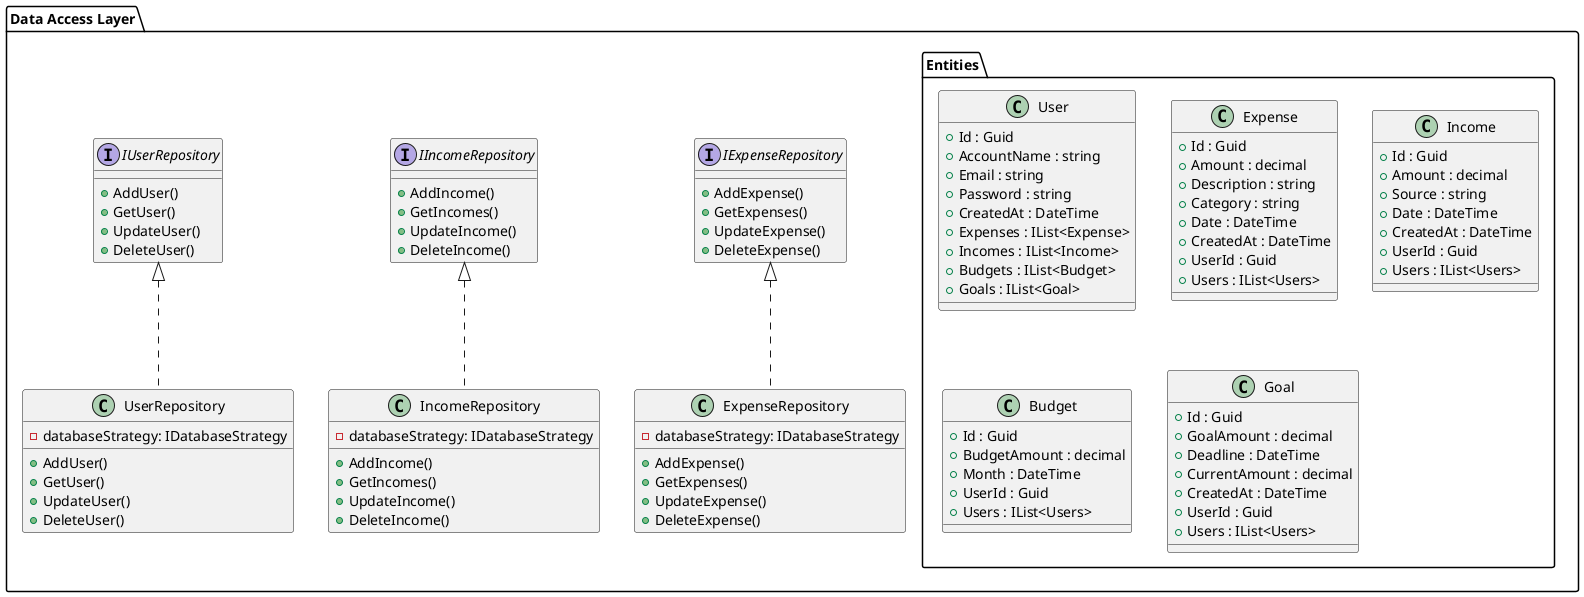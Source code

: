 @startuml Data Access

package "Data Access Layer" {
    interface IExpenseRepository {
        + AddExpense()
        + GetExpenses()
        + UpdateExpense()
        + DeleteExpense()
    }

    interface IIncomeRepository {
        + AddIncome()
        + GetIncomes()
        + UpdateIncome()
        + DeleteIncome()
    }

    interface IUserRepository {
        + AddUser()
        + GetUser()
        + UpdateUser()
        + DeleteUser()
    }

    class ExpenseRepository implements IExpenseRepository {
        - databaseStrategy: IDatabaseStrategy
        + AddExpense()
        + GetExpenses()
        + UpdateExpense()
        + DeleteExpense()
    }

    class IncomeRepository implements IIncomeRepository {
        - databaseStrategy: IDatabaseStrategy
        + AddIncome()
        + GetIncomes()
        + UpdateIncome()
        + DeleteIncome()
    }

    class UserRepository implements IUserRepository {
        - databaseStrategy: IDatabaseStrategy
        + AddUser()
        + GetUser()
        + UpdateUser()
        + DeleteUser()
    }

    package "Entities" {
        class User {
            + Id : Guid
            + AccountName : string
            + Email : string
            + Password : string
            + CreatedAt : DateTime
            + Expenses : IList<Expense>
            + Incomes : IList<Income>
            + Budgets : IList<Budget>
            + Goals : IList<Goal>
        }

        class Expense {
            + Id : Guid
            + Amount : decimal
            + Description : string
            + Category : string
            + Date : DateTime
            + CreatedAt : DateTime
            + UserId : Guid
            + Users : IList<Users>
        }

        class Income {
            + Id : Guid
            + Amount : decimal
            + Source : string
            + Date : DateTime
            + CreatedAt : DateTime
            + UserId : Guid
            + Users : IList<Users>
        }

        class Budget {
            + Id : Guid
            + BudgetAmount : decimal
            + Month : DateTime
            + UserId : Guid
            + Users : IList<Users>
        }

        class Goal {
            + Id : Guid
            + GoalAmount : decimal
            + Deadline : DateTime
            + CurrentAmount : decimal
            + CreatedAt : DateTime
            + UserId : Guid
            + Users : IList<Users>
        }
    }
}

@enduml
